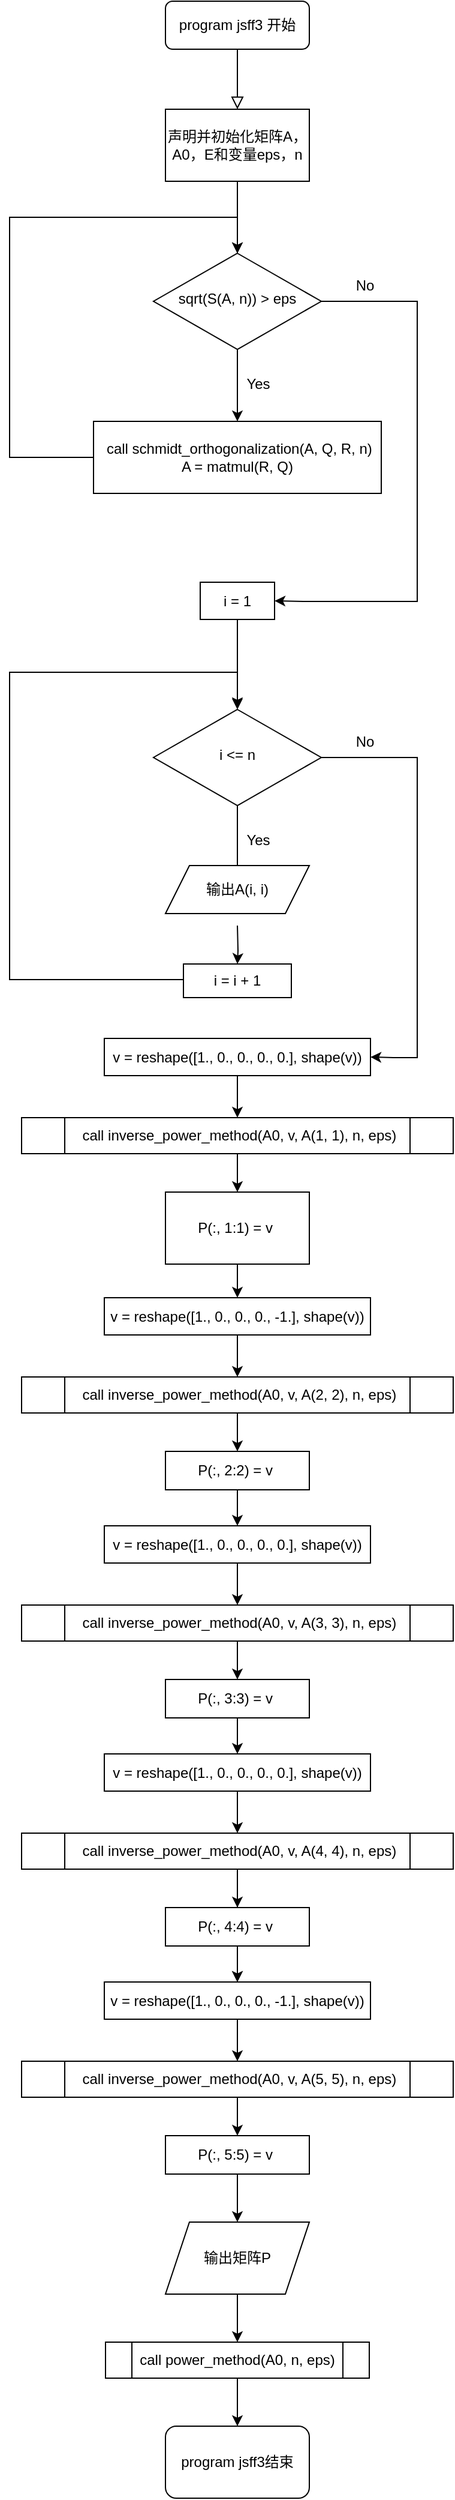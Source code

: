<mxfile version="15.5.9" type="device"><diagram id="C5RBs43oDa-KdzZeNtuy" name="Page-1"><mxGraphModel dx="734" dy="668" grid="1" gridSize="10" guides="1" tooltips="1" connect="1" arrows="1" fold="1" page="1" pageScale="1" pageWidth="827" pageHeight="1169" math="0" shadow="0"><root><mxCell id="WIyWlLk6GJQsqaUBKTNV-0"/><mxCell id="WIyWlLk6GJQsqaUBKTNV-1" parent="WIyWlLk6GJQsqaUBKTNV-0"/><mxCell id="WIyWlLk6GJQsqaUBKTNV-2" value="" style="rounded=0;html=1;jettySize=auto;orthogonalLoop=1;fontSize=11;endArrow=block;endFill=0;endSize=8;strokeWidth=1;shadow=0;labelBackgroundColor=none;edgeStyle=orthogonalEdgeStyle;" parent="WIyWlLk6GJQsqaUBKTNV-1" source="WIyWlLk6GJQsqaUBKTNV-3" edge="1"><mxGeometry relative="1" as="geometry"><mxPoint x="220" y="170" as="targetPoint"/></mxGeometry></mxCell><mxCell id="WIyWlLk6GJQsqaUBKTNV-3" value="program jsff3 开始" style="rounded=1;whiteSpace=wrap;html=1;fontSize=12;glass=0;strokeWidth=1;shadow=0;" parent="WIyWlLk6GJQsqaUBKTNV-1" vertex="1"><mxGeometry x="160" y="80" width="120" height="40" as="geometry"/></mxCell><mxCell id="FDvQrYrK8QlF2wxkQufF-14" style="edgeStyle=orthogonalEdgeStyle;rounded=0;orthogonalLoop=1;jettySize=auto;html=1;" parent="WIyWlLk6GJQsqaUBKTNV-1" source="WIyWlLk6GJQsqaUBKTNV-10" target="FDvQrYrK8QlF2wxkQufF-7" edge="1"><mxGeometry relative="1" as="geometry"/></mxCell><mxCell id="FDvQrYrK8QlF2wxkQufF-21" style="edgeStyle=orthogonalEdgeStyle;rounded=0;orthogonalLoop=1;jettySize=auto;html=1;entryX=1;entryY=0.5;entryDx=0;entryDy=0;" parent="WIyWlLk6GJQsqaUBKTNV-1" source="WIyWlLk6GJQsqaUBKTNV-10" target="FDvQrYrK8QlF2wxkQufF-18" edge="1"><mxGeometry relative="1" as="geometry"><mxPoint x="400" y="580" as="targetPoint"/><Array as="points"><mxPoint x="370" y="330"/><mxPoint x="370" y="580"/><mxPoint x="275" y="580"/></Array></mxGeometry></mxCell><mxCell id="WIyWlLk6GJQsqaUBKTNV-10" value="sqrt(S(A, n)) &amp;gt; eps" style="rhombus;whiteSpace=wrap;html=1;shadow=0;fontFamily=Helvetica;fontSize=12;align=center;strokeWidth=1;spacing=6;spacingTop=-4;" parent="WIyWlLk6GJQsqaUBKTNV-1" vertex="1"><mxGeometry x="150" y="290" width="140" height="80" as="geometry"/></mxCell><mxCell id="FDvQrYrK8QlF2wxkQufF-6" value="" style="edgeStyle=orthogonalEdgeStyle;rounded=0;orthogonalLoop=1;jettySize=auto;html=1;" parent="WIyWlLk6GJQsqaUBKTNV-1" source="FDvQrYrK8QlF2wxkQufF-5" target="WIyWlLk6GJQsqaUBKTNV-10" edge="1"><mxGeometry relative="1" as="geometry"/></mxCell><mxCell id="FDvQrYrK8QlF2wxkQufF-5" value="声明并初始化矩阵A，A0，E和变量eps，n" style="rounded=0;whiteSpace=wrap;html=1;" parent="WIyWlLk6GJQsqaUBKTNV-1" vertex="1"><mxGeometry x="160" y="170" width="120" height="60" as="geometry"/></mxCell><mxCell id="FDvQrYrK8QlF2wxkQufF-12" style="edgeStyle=orthogonalEdgeStyle;rounded=0;orthogonalLoop=1;jettySize=auto;html=1;" parent="WIyWlLk6GJQsqaUBKTNV-1" source="FDvQrYrK8QlF2wxkQufF-7" target="WIyWlLk6GJQsqaUBKTNV-10" edge="1"><mxGeometry relative="1" as="geometry"><mxPoint x="30" y="260" as="targetPoint"/><Array as="points"><mxPoint x="30" y="460"/><mxPoint x="30" y="260"/><mxPoint x="220" y="260"/></Array></mxGeometry></mxCell><mxCell id="FDvQrYrK8QlF2wxkQufF-7" value="&amp;nbsp;call schmidt_orthogonalization(A, Q, R, n)&lt;br&gt;A = matmul(R, Q)" style="rounded=0;whiteSpace=wrap;html=1;" parent="WIyWlLk6GJQsqaUBKTNV-1" vertex="1"><mxGeometry x="100" y="430" width="240" height="60" as="geometry"/></mxCell><mxCell id="FDvQrYrK8QlF2wxkQufF-16" value="Yes" style="text;html=1;resizable=0;autosize=1;align=center;verticalAlign=middle;points=[];fillColor=none;strokeColor=none;rounded=0;" parent="WIyWlLk6GJQsqaUBKTNV-1" vertex="1"><mxGeometry x="222" y="389" width="30" height="20" as="geometry"/></mxCell><mxCell id="FDvQrYrK8QlF2wxkQufF-32" style="edgeStyle=orthogonalEdgeStyle;rounded=0;orthogonalLoop=1;jettySize=auto;html=1;" parent="WIyWlLk6GJQsqaUBKTNV-1" source="FDvQrYrK8QlF2wxkQufF-18" edge="1"><mxGeometry relative="1" as="geometry"><mxPoint x="220" y="670" as="targetPoint"/></mxGeometry></mxCell><mxCell id="FDvQrYrK8QlF2wxkQufF-18" value="i = 1" style="rounded=0;whiteSpace=wrap;html=1;" parent="WIyWlLk6GJQsqaUBKTNV-1" vertex="1"><mxGeometry x="189" y="564" width="62" height="31" as="geometry"/></mxCell><mxCell id="FDvQrYrK8QlF2wxkQufF-22" value="No" style="text;html=1;resizable=0;autosize=1;align=center;verticalAlign=middle;points=[];fillColor=none;strokeColor=none;rounded=0;" parent="WIyWlLk6GJQsqaUBKTNV-1" vertex="1"><mxGeometry x="311" y="307" width="30" height="20" as="geometry"/></mxCell><mxCell id="FDvQrYrK8QlF2wxkQufF-23" style="edgeStyle=orthogonalEdgeStyle;rounded=0;orthogonalLoop=1;jettySize=auto;html=1;" parent="WIyWlLk6GJQsqaUBKTNV-1" source="FDvQrYrK8QlF2wxkQufF-25" edge="1"><mxGeometry relative="1" as="geometry"><mxPoint x="220" y="810" as="targetPoint"/></mxGeometry></mxCell><mxCell id="FDvQrYrK8QlF2wxkQufF-24" style="edgeStyle=orthogonalEdgeStyle;rounded=0;orthogonalLoop=1;jettySize=auto;html=1;entryX=1;entryY=0.5;entryDx=0;entryDy=0;" parent="WIyWlLk6GJQsqaUBKTNV-1" source="FDvQrYrK8QlF2wxkQufF-25" target="FDvQrYrK8QlF2wxkQufF-29" edge="1"><mxGeometry relative="1" as="geometry"><mxPoint x="400" y="960" as="targetPoint"/><Array as="points"><mxPoint x="370" y="710"/><mxPoint x="370" y="960"/><mxPoint x="350" y="960"/></Array></mxGeometry></mxCell><mxCell id="FDvQrYrK8QlF2wxkQufF-25" value="i &amp;lt;= n" style="rhombus;whiteSpace=wrap;html=1;shadow=0;fontFamily=Helvetica;fontSize=12;align=center;strokeWidth=1;spacing=6;spacingTop=-4;" parent="WIyWlLk6GJQsqaUBKTNV-1" vertex="1"><mxGeometry x="150" y="670" width="140" height="80" as="geometry"/></mxCell><mxCell id="FDvQrYrK8QlF2wxkQufF-26" style="edgeStyle=orthogonalEdgeStyle;rounded=0;orthogonalLoop=1;jettySize=auto;html=1;exitX=0;exitY=0.5;exitDx=0;exitDy=0;" parent="WIyWlLk6GJQsqaUBKTNV-1" edge="1"><mxGeometry relative="1" as="geometry"><mxPoint x="220" y="669" as="targetPoint"/><Array as="points"><mxPoint x="30" y="895"/><mxPoint x="30" y="639"/><mxPoint x="220" y="639"/></Array><mxPoint x="175" y="895" as="sourcePoint"/></mxGeometry></mxCell><mxCell id="FDvQrYrK8QlF2wxkQufF-28" value="Yes" style="text;html=1;resizable=0;autosize=1;align=center;verticalAlign=middle;points=[];fillColor=none;strokeColor=none;rounded=0;" parent="WIyWlLk6GJQsqaUBKTNV-1" vertex="1"><mxGeometry x="222" y="769" width="30" height="20" as="geometry"/></mxCell><mxCell id="FDvQrYrK8QlF2wxkQufF-35" style="edgeStyle=orthogonalEdgeStyle;rounded=0;orthogonalLoop=1;jettySize=auto;html=1;entryX=0.5;entryY=0;entryDx=0;entryDy=0;" parent="WIyWlLk6GJQsqaUBKTNV-1" source="FDvQrYrK8QlF2wxkQufF-29" target="FDvQrYrK8QlF2wxkQufF-34" edge="1"><mxGeometry relative="1" as="geometry"/></mxCell><mxCell id="FDvQrYrK8QlF2wxkQufF-29" value="v = reshape([1., 0., 0., 0., 0.], shape(v))" style="rounded=0;whiteSpace=wrap;html=1;" parent="WIyWlLk6GJQsqaUBKTNV-1" vertex="1"><mxGeometry x="109" y="944" width="222" height="31" as="geometry"/></mxCell><mxCell id="FDvQrYrK8QlF2wxkQufF-30" value="No" style="text;html=1;resizable=0;autosize=1;align=center;verticalAlign=middle;points=[];fillColor=none;strokeColor=none;rounded=0;" parent="WIyWlLk6GJQsqaUBKTNV-1" vertex="1"><mxGeometry x="311" y="687" width="30" height="20" as="geometry"/></mxCell><mxCell id="FDvQrYrK8QlF2wxkQufF-33" value="输出A(i, i)" style="shape=parallelogram;perimeter=parallelogramPerimeter;whiteSpace=wrap;html=1;fixedSize=1;" parent="WIyWlLk6GJQsqaUBKTNV-1" vertex="1"><mxGeometry x="160" y="800" width="120" height="40" as="geometry"/></mxCell><mxCell id="FDvQrYrK8QlF2wxkQufF-37" value="" style="edgeStyle=orthogonalEdgeStyle;rounded=0;orthogonalLoop=1;jettySize=auto;html=1;" parent="WIyWlLk6GJQsqaUBKTNV-1" source="FDvQrYrK8QlF2wxkQufF-34" target="FDvQrYrK8QlF2wxkQufF-36" edge="1"><mxGeometry relative="1" as="geometry"/></mxCell><mxCell id="FDvQrYrK8QlF2wxkQufF-34" value="&amp;nbsp;call inverse_power_method(A0, v, A(1, 1), n, eps)" style="shape=process;whiteSpace=wrap;html=1;backgroundOutline=1;" parent="WIyWlLk6GJQsqaUBKTNV-1" vertex="1"><mxGeometry x="40" y="1010" width="360" height="30" as="geometry"/></mxCell><mxCell id="FDvQrYrK8QlF2wxkQufF-44" value="" style="edgeStyle=orthogonalEdgeStyle;rounded=0;orthogonalLoop=1;jettySize=auto;html=1;" parent="WIyWlLk6GJQsqaUBKTNV-1" source="FDvQrYrK8QlF2wxkQufF-36" edge="1"><mxGeometry relative="1" as="geometry"><mxPoint x="220" y="1160" as="targetPoint"/></mxGeometry></mxCell><mxCell id="FDvQrYrK8QlF2wxkQufF-36" value="P(:, 1:1) = v&amp;nbsp;" style="whiteSpace=wrap;html=1;" parent="WIyWlLk6GJQsqaUBKTNV-1" vertex="1"><mxGeometry x="160" y="1072" width="120" height="60" as="geometry"/></mxCell><mxCell id="FDvQrYrK8QlF2wxkQufF-45" style="edgeStyle=orthogonalEdgeStyle;rounded=0;orthogonalLoop=1;jettySize=auto;html=1;entryX=0.5;entryY=0;entryDx=0;entryDy=0;" parent="WIyWlLk6GJQsqaUBKTNV-1" source="FDvQrYrK8QlF2wxkQufF-46" target="FDvQrYrK8QlF2wxkQufF-48" edge="1"><mxGeometry relative="1" as="geometry"/></mxCell><mxCell id="FDvQrYrK8QlF2wxkQufF-46" value="v = reshape([1., 0., 0., 0., -1.], shape(v))" style="rounded=0;whiteSpace=wrap;html=1;" parent="WIyWlLk6GJQsqaUBKTNV-1" vertex="1"><mxGeometry x="109" y="1160" width="222" height="31" as="geometry"/></mxCell><mxCell id="FDvQrYrK8QlF2wxkQufF-47" value="" style="edgeStyle=orthogonalEdgeStyle;rounded=0;orthogonalLoop=1;jettySize=auto;html=1;" parent="WIyWlLk6GJQsqaUBKTNV-1" source="FDvQrYrK8QlF2wxkQufF-48" target="FDvQrYrK8QlF2wxkQufF-49" edge="1"><mxGeometry relative="1" as="geometry"/></mxCell><mxCell id="FDvQrYrK8QlF2wxkQufF-48" value="&amp;nbsp;call inverse_power_method(A0, v, A(2, 2), n, eps)" style="shape=process;whiteSpace=wrap;html=1;backgroundOutline=1;" parent="WIyWlLk6GJQsqaUBKTNV-1" vertex="1"><mxGeometry x="40" y="1226" width="360" height="30" as="geometry"/></mxCell><mxCell id="FDvQrYrK8QlF2wxkQufF-66" style="edgeStyle=orthogonalEdgeStyle;rounded=0;orthogonalLoop=1;jettySize=auto;html=1;entryX=0.5;entryY=0;entryDx=0;entryDy=0;" parent="WIyWlLk6GJQsqaUBKTNV-1" source="FDvQrYrK8QlF2wxkQufF-49" target="FDvQrYrK8QlF2wxkQufF-51" edge="1"><mxGeometry relative="1" as="geometry"/></mxCell><mxCell id="FDvQrYrK8QlF2wxkQufF-49" value="P(:, 2:2) = v&amp;nbsp;" style="whiteSpace=wrap;html=1;" parent="WIyWlLk6GJQsqaUBKTNV-1" vertex="1"><mxGeometry x="160" y="1288" width="120" height="32" as="geometry"/></mxCell><mxCell id="FDvQrYrK8QlF2wxkQufF-50" style="edgeStyle=orthogonalEdgeStyle;rounded=0;orthogonalLoop=1;jettySize=auto;html=1;entryX=0.5;entryY=0;entryDx=0;entryDy=0;" parent="WIyWlLk6GJQsqaUBKTNV-1" source="FDvQrYrK8QlF2wxkQufF-51" target="FDvQrYrK8QlF2wxkQufF-53" edge="1"><mxGeometry relative="1" as="geometry"/></mxCell><mxCell id="FDvQrYrK8QlF2wxkQufF-51" value="v = reshape([1., 0., 0., 0., 0.], shape(v))" style="rounded=0;whiteSpace=wrap;html=1;" parent="WIyWlLk6GJQsqaUBKTNV-1" vertex="1"><mxGeometry x="109" y="1350" width="222" height="31" as="geometry"/></mxCell><mxCell id="FDvQrYrK8QlF2wxkQufF-52" value="" style="edgeStyle=orthogonalEdgeStyle;rounded=0;orthogonalLoop=1;jettySize=auto;html=1;" parent="WIyWlLk6GJQsqaUBKTNV-1" source="FDvQrYrK8QlF2wxkQufF-53" target="FDvQrYrK8QlF2wxkQufF-54" edge="1"><mxGeometry relative="1" as="geometry"/></mxCell><mxCell id="FDvQrYrK8QlF2wxkQufF-53" value="&amp;nbsp;call inverse_power_method(A0, v, A(3, 3), n, eps)" style="shape=process;whiteSpace=wrap;html=1;backgroundOutline=1;" parent="WIyWlLk6GJQsqaUBKTNV-1" vertex="1"><mxGeometry x="40" y="1416" width="360" height="30" as="geometry"/></mxCell><mxCell id="FDvQrYrK8QlF2wxkQufF-67" style="edgeStyle=orthogonalEdgeStyle;rounded=0;orthogonalLoop=1;jettySize=auto;html=1;entryX=0.5;entryY=0;entryDx=0;entryDy=0;" parent="WIyWlLk6GJQsqaUBKTNV-1" source="FDvQrYrK8QlF2wxkQufF-54" target="FDvQrYrK8QlF2wxkQufF-56" edge="1"><mxGeometry relative="1" as="geometry"/></mxCell><mxCell id="FDvQrYrK8QlF2wxkQufF-54" value="P(:, 3:3) = v&amp;nbsp;" style="whiteSpace=wrap;html=1;" parent="WIyWlLk6GJQsqaUBKTNV-1" vertex="1"><mxGeometry x="160" y="1478" width="120" height="32" as="geometry"/></mxCell><mxCell id="FDvQrYrK8QlF2wxkQufF-55" style="edgeStyle=orthogonalEdgeStyle;rounded=0;orthogonalLoop=1;jettySize=auto;html=1;entryX=0.5;entryY=0;entryDx=0;entryDy=0;" parent="WIyWlLk6GJQsqaUBKTNV-1" source="FDvQrYrK8QlF2wxkQufF-56" target="FDvQrYrK8QlF2wxkQufF-58" edge="1"><mxGeometry relative="1" as="geometry"/></mxCell><mxCell id="FDvQrYrK8QlF2wxkQufF-56" value="v = reshape([1., 0., 0., 0., 0.], shape(v))" style="rounded=0;whiteSpace=wrap;html=1;" parent="WIyWlLk6GJQsqaUBKTNV-1" vertex="1"><mxGeometry x="109" y="1540" width="222" height="31" as="geometry"/></mxCell><mxCell id="FDvQrYrK8QlF2wxkQufF-57" value="" style="edgeStyle=orthogonalEdgeStyle;rounded=0;orthogonalLoop=1;jettySize=auto;html=1;" parent="WIyWlLk6GJQsqaUBKTNV-1" source="FDvQrYrK8QlF2wxkQufF-58" target="FDvQrYrK8QlF2wxkQufF-59" edge="1"><mxGeometry relative="1" as="geometry"/></mxCell><mxCell id="FDvQrYrK8QlF2wxkQufF-69" value="" style="edgeStyle=orthogonalEdgeStyle;rounded=0;orthogonalLoop=1;jettySize=auto;html=1;" parent="WIyWlLk6GJQsqaUBKTNV-1" source="FDvQrYrK8QlF2wxkQufF-58" target="FDvQrYrK8QlF2wxkQufF-61" edge="1"><mxGeometry relative="1" as="geometry"/></mxCell><mxCell id="FDvQrYrK8QlF2wxkQufF-58" value="&amp;nbsp;call inverse_power_method(A0, v, A(4, 4), n, eps)" style="shape=process;whiteSpace=wrap;html=1;backgroundOutline=1;" parent="WIyWlLk6GJQsqaUBKTNV-1" vertex="1"><mxGeometry x="40" y="1606" width="360" height="30" as="geometry"/></mxCell><mxCell id="FDvQrYrK8QlF2wxkQufF-68" style="edgeStyle=orthogonalEdgeStyle;rounded=0;orthogonalLoop=1;jettySize=auto;html=1;entryX=0.5;entryY=0;entryDx=0;entryDy=0;" parent="WIyWlLk6GJQsqaUBKTNV-1" source="FDvQrYrK8QlF2wxkQufF-59" target="FDvQrYrK8QlF2wxkQufF-61" edge="1"><mxGeometry relative="1" as="geometry"/></mxCell><mxCell id="FDvQrYrK8QlF2wxkQufF-59" value="P(:, 4:4) = v&amp;nbsp;" style="whiteSpace=wrap;html=1;" parent="WIyWlLk6GJQsqaUBKTNV-1" vertex="1"><mxGeometry x="160" y="1668" width="120" height="32" as="geometry"/></mxCell><mxCell id="FDvQrYrK8QlF2wxkQufF-60" style="edgeStyle=orthogonalEdgeStyle;rounded=0;orthogonalLoop=1;jettySize=auto;html=1;entryX=0.5;entryY=0;entryDx=0;entryDy=0;" parent="WIyWlLk6GJQsqaUBKTNV-1" source="FDvQrYrK8QlF2wxkQufF-61" target="FDvQrYrK8QlF2wxkQufF-63" edge="1"><mxGeometry relative="1" as="geometry"/></mxCell><mxCell id="FDvQrYrK8QlF2wxkQufF-61" value="v = reshape([1., 0., 0., 0., -1.], shape(v))" style="rounded=0;whiteSpace=wrap;html=1;" parent="WIyWlLk6GJQsqaUBKTNV-1" vertex="1"><mxGeometry x="109" y="1730" width="222" height="31" as="geometry"/></mxCell><mxCell id="FDvQrYrK8QlF2wxkQufF-62" value="" style="edgeStyle=orthogonalEdgeStyle;rounded=0;orthogonalLoop=1;jettySize=auto;html=1;" parent="WIyWlLk6GJQsqaUBKTNV-1" source="FDvQrYrK8QlF2wxkQufF-63" target="FDvQrYrK8QlF2wxkQufF-64" edge="1"><mxGeometry relative="1" as="geometry"/></mxCell><mxCell id="FDvQrYrK8QlF2wxkQufF-63" value="&amp;nbsp;call inverse_power_method(A0, v, A(5, 5), n, eps)" style="shape=process;whiteSpace=wrap;html=1;backgroundOutline=1;" parent="WIyWlLk6GJQsqaUBKTNV-1" vertex="1"><mxGeometry x="40" y="1796" width="360" height="30" as="geometry"/></mxCell><mxCell id="FDvQrYrK8QlF2wxkQufF-71" style="edgeStyle=orthogonalEdgeStyle;rounded=0;orthogonalLoop=1;jettySize=auto;html=1;entryX=0.5;entryY=0;entryDx=0;entryDy=0;" parent="WIyWlLk6GJQsqaUBKTNV-1" source="FDvQrYrK8QlF2wxkQufF-64" target="FDvQrYrK8QlF2wxkQufF-70" edge="1"><mxGeometry relative="1" as="geometry"/></mxCell><mxCell id="FDvQrYrK8QlF2wxkQufF-64" value="P(:, 5:5) = v&amp;nbsp;" style="whiteSpace=wrap;html=1;" parent="WIyWlLk6GJQsqaUBKTNV-1" vertex="1"><mxGeometry x="160" y="1858" width="120" height="32" as="geometry"/></mxCell><mxCell id="FDvQrYrK8QlF2wxkQufF-73" style="edgeStyle=orthogonalEdgeStyle;rounded=0;orthogonalLoop=1;jettySize=auto;html=1;" parent="WIyWlLk6GJQsqaUBKTNV-1" source="FDvQrYrK8QlF2wxkQufF-70" target="FDvQrYrK8QlF2wxkQufF-72" edge="1"><mxGeometry relative="1" as="geometry"/></mxCell><mxCell id="FDvQrYrK8QlF2wxkQufF-70" value="输出矩阵P" style="shape=parallelogram;perimeter=parallelogramPerimeter;whiteSpace=wrap;html=1;fixedSize=1;" parent="WIyWlLk6GJQsqaUBKTNV-1" vertex="1"><mxGeometry x="160" y="1930" width="120" height="60" as="geometry"/></mxCell><mxCell id="FDvQrYrK8QlF2wxkQufF-75" style="edgeStyle=orthogonalEdgeStyle;rounded=0;orthogonalLoop=1;jettySize=auto;html=1;entryX=0.5;entryY=0;entryDx=0;entryDy=0;" parent="WIyWlLk6GJQsqaUBKTNV-1" source="FDvQrYrK8QlF2wxkQufF-72" target="FDvQrYrK8QlF2wxkQufF-74" edge="1"><mxGeometry relative="1" as="geometry"/></mxCell><mxCell id="FDvQrYrK8QlF2wxkQufF-72" value="call power_method(A0, n, eps)" style="shape=process;whiteSpace=wrap;html=1;backgroundOutline=1;" parent="WIyWlLk6GJQsqaUBKTNV-1" vertex="1"><mxGeometry x="110" y="2030" width="220" height="30" as="geometry"/></mxCell><mxCell id="FDvQrYrK8QlF2wxkQufF-74" value="program jsff3结束" style="rounded=1;whiteSpace=wrap;html=1;" parent="WIyWlLk6GJQsqaUBKTNV-1" vertex="1"><mxGeometry x="160" y="2100" width="120" height="60" as="geometry"/></mxCell><mxCell id="tUh4eMb-Cjh2zl0I4s4D-6" value="" style="edgeStyle=orthogonalEdgeStyle;rounded=0;orthogonalLoop=1;jettySize=auto;html=1;" edge="1" parent="WIyWlLk6GJQsqaUBKTNV-1" target="tUh4eMb-Cjh2zl0I4s4D-7"><mxGeometry relative="1" as="geometry"><mxPoint x="220" y="850" as="sourcePoint"/></mxGeometry></mxCell><mxCell id="tUh4eMb-Cjh2zl0I4s4D-7" value="i = i + 1" style="whiteSpace=wrap;html=1;" vertex="1" parent="WIyWlLk6GJQsqaUBKTNV-1"><mxGeometry x="175" y="882" width="90" height="28" as="geometry"/></mxCell></root></mxGraphModel></diagram></mxfile>